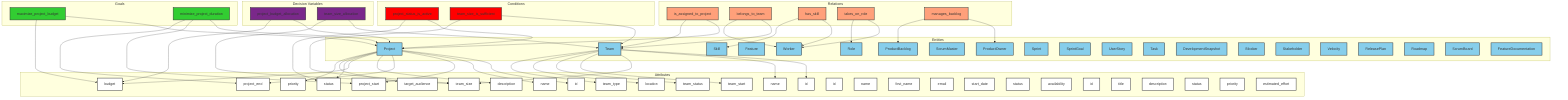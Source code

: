 graph TD
    %% Entities
    subgraph Entities
        P[Project]:::blue
        T[Team]:::blue
        W[Worker]:::blue
        F[Feature]:::blue
        S[Skill]:::blue
        R[Role]:::blue
        PO[ProductOwner]:::blue
        SM[ScrumMaster]:::blue
        PB[ProductBacklog]:::blue
        SP[Sprint]:::blue
        SG[SprintGoal]:::blue
        US[UserStory]:::blue
        TSK[Task]:::blue
        DEV[DevelopmentSnapshot]:::blue
        BL[Blocker]:::blue
        SH[Stakeholder]:::blue
        VEL[Velocity]:::blue
        REP[ReleasePlan]:::blue
        RM[Roadmap]:::blue
        SCB[ScrumBoard]:::blue
        FED[FeatureDocumentation]:::blue
    end

    %% Attributes
    subgraph Attributes
        id_P[id]:::white
        name_P[name]:::white
        project_start_P[project_start]:::white
        project_end_P[project_end]:::white
        description_P[description]:::white
        budget_P[budget]:::white
        status_P[status]:::white
        target_audience_P[target_audience]:::white
        priority_P[priority]:::white

        id_T[id]:::white
        name_T[name]:::white
        team_size_T[team_size]:::white
        team_start_T[team_start]:::white
        team_status_T[team_status]:::white
        location_T[location]:::white
        team_type_T[team_type]:::white

        id_W[id]:::white
        name_W[name]:::white
        first_name_W[first_name]:::white
        email_W[email]:::white
        start_date_W[start_date]:::white
        status_W[status]:::white
        availability_W[availability]:::white

        id_F[id]:::white
        title_F[title]:::white
        description_F[description]:::white
        status_F[status]:::white
        priority_F[priority]:::white
        estimated_effort_F[estimated_effort]:::white

        %% ... other attributes ...

    end

    %% Relations
    subgraph Relations
        R1[is_assigned_to_project]:::orange --> P
        R1 --> T
        R2[belongs_to_team]:::orange --> T
        R2 --> W
        R3[has_skill]:::orange --> W
        R3 --> S
        R4[takes_on_role]:::orange --> W
        R4 --> R
        R5[manages_backlog]:::orange --> PO
        R5 --> PB
        %% ... other relations ...
    end

    %% Goals
    subgraph Goals
        G0[maximize_project_budget]:::green --> P
        G0 --> budget_P
        G1[minimize_project_duration]:::green --> P
        G1 --> project_start_P
        G1 --> project_end_P
        %% ... other goals ...
    end

    %% Conditions
    subgraph Conditions
        C0[project_status_is_active]:::red --> P
        C0 --> status_P
        C1[team_size_is_sufficient]:::red --> T
        C1 --> team_size_T
        %% ... other conditions ...
    end

    %% Decision Variables
    subgraph Decision Variables
        D0[project_budget_allocation]:::purple --> P
        D0 --> budget_P
        D1[team_size_allocation]:::purple --> T
        D1 --> team_size_T
        %% ... other decision variables ...
    end

    %% Connections
    P --> id_P
    P --> name_P
    P --> project_start_P
    P --> project_end_P
    P --> description_P
    P --> budget_P
    P --> status_P
    P --> target_audience_P
    P --> priority_P

    T --> id_T
    T --> name_T
    T --> team_size_T
    T --> team_start_T
    T --> team_status_T
    T --> location_T
    T --> team_type_T

    %% ... other connections ...

    classDef blue fill:#87CEEB,stroke:#333,stroke-width:2px;
    classDef white fill:#FFFFFF,stroke:#333,stroke-width:2px;
    classDef orange fill:#FFA07A,stroke:#333,stroke-width:2px;
    classDef green fill:#32CD32,stroke:#333,stroke-width:2px;
    classDef red fill:#FF0000,stroke:#333,stroke-width:2px;
    classDef purple fill:#7A288A,stroke:#333,stroke-width:2px;